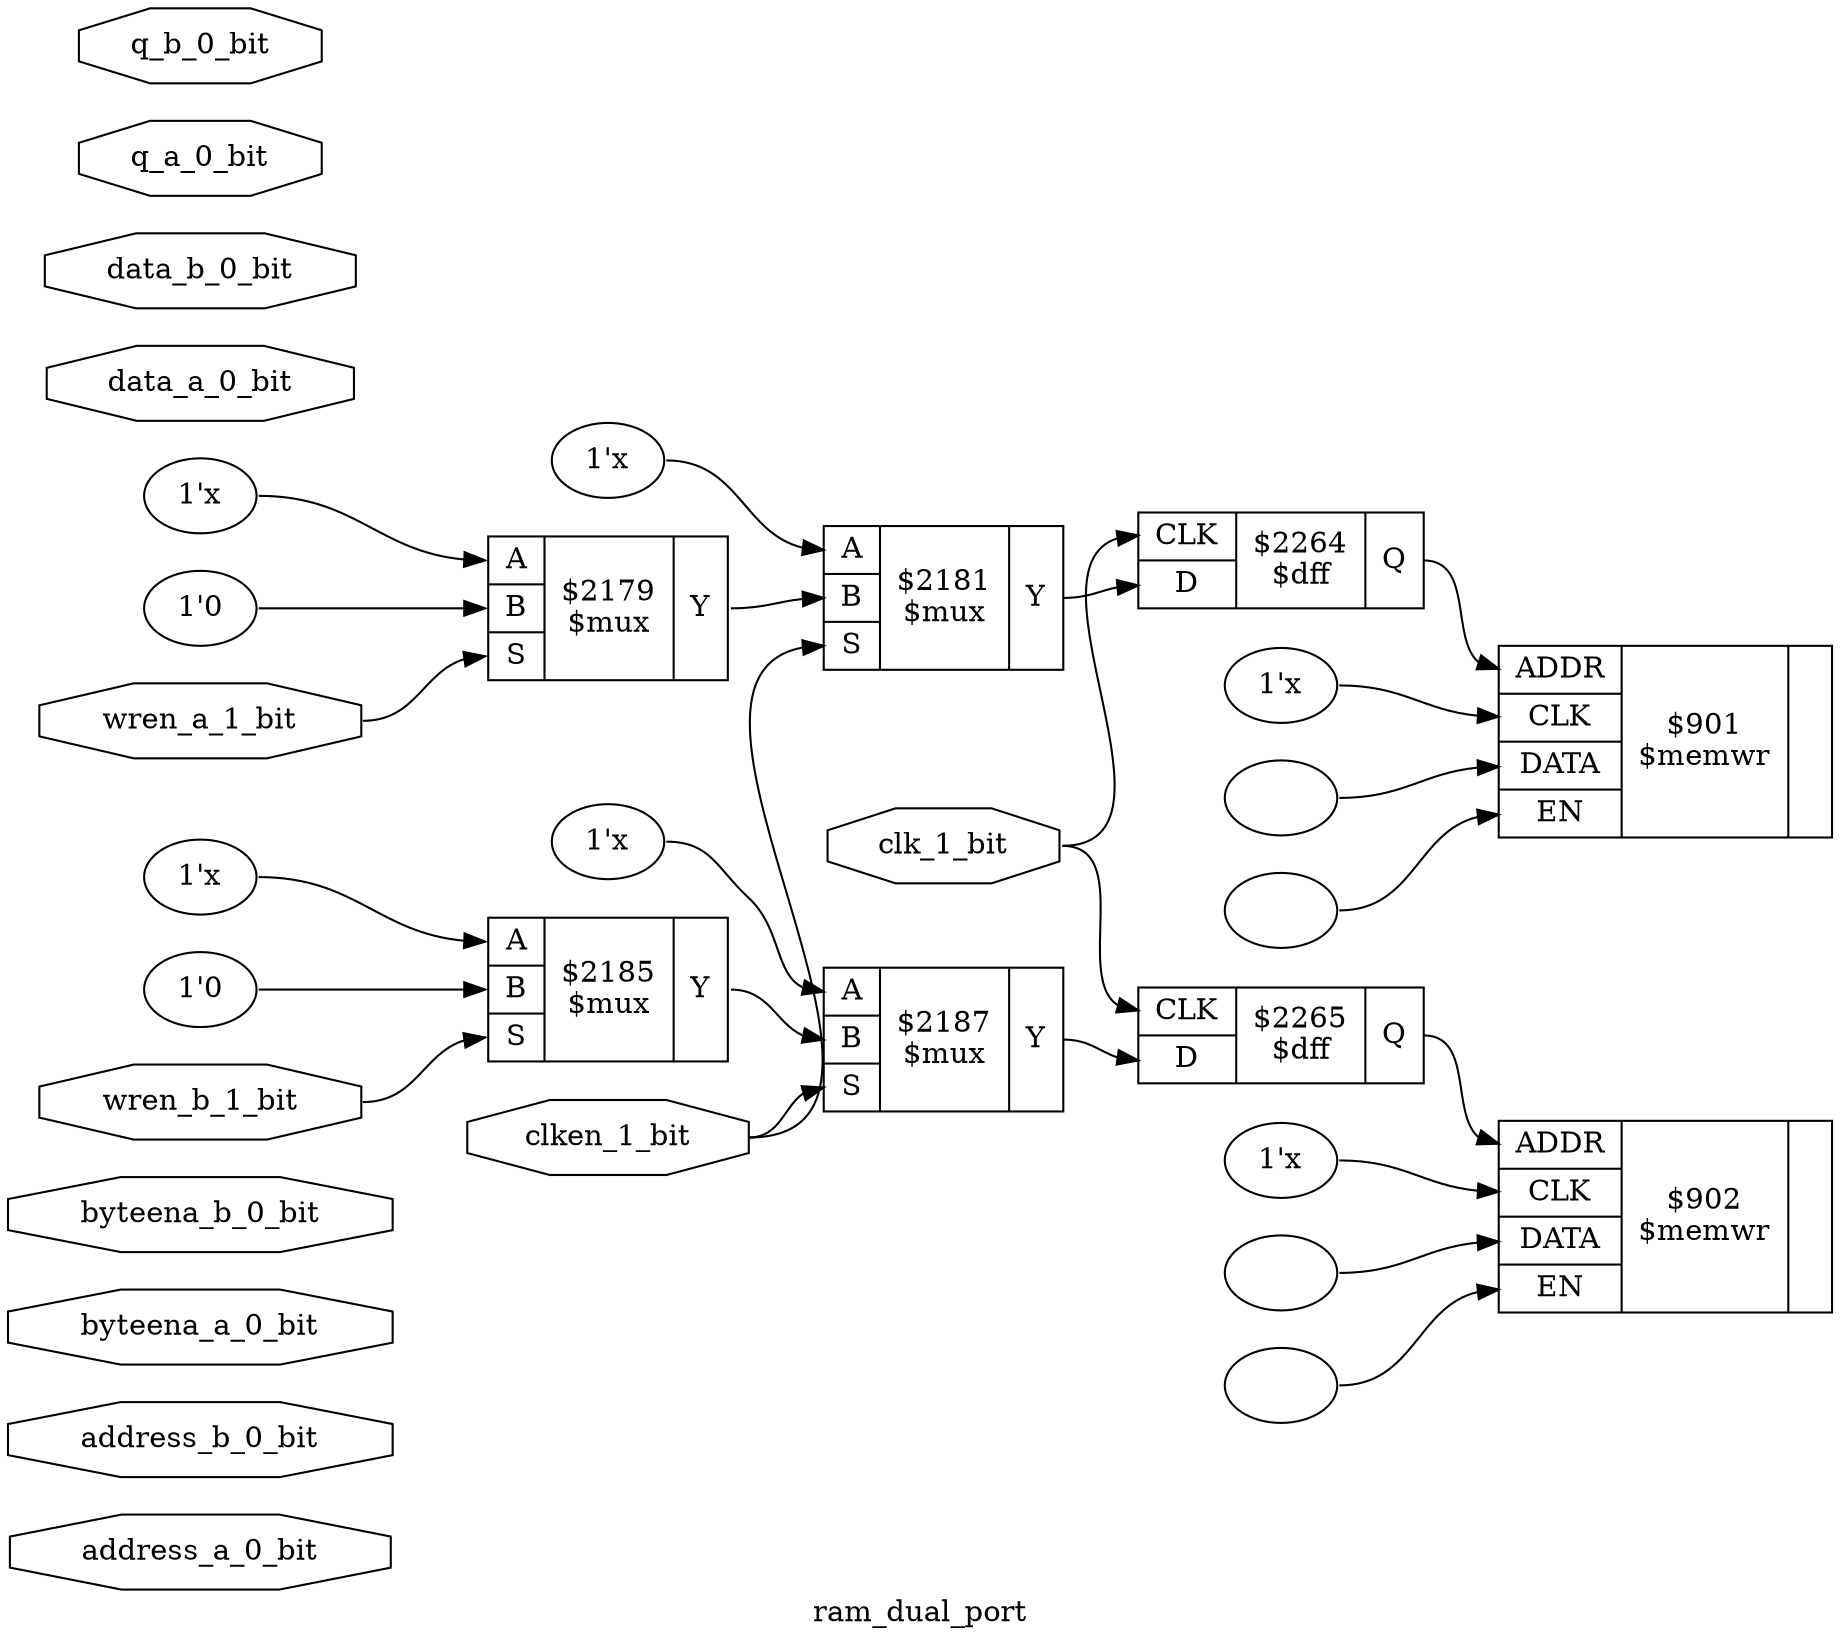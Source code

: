 digraph "ram_dual_port" {
label="ram_dual_port";
rankdir="LR";
remincross=true;
n8 [ shape=octagon, label="address_a_0_bit", color="black", fontcolor="black" ];
n9 [ shape=octagon, label="address_b_0_bit", color="black", fontcolor="black" ];
n10 [ shape=octagon, label="byteena_a_0_bit", color="black", fontcolor="black" ];
n11 [ shape=octagon, label="byteena_b_0_bit", color="black", fontcolor="black" ];
n12 [ shape=octagon, label="clk_1_bit", color="black", fontcolor="black" ];
n13 [ shape=octagon, label="clken_1_bit", color="black", fontcolor="black" ];
n14 [ shape=octagon, label="data_a_0_bit", color="black", fontcolor="black" ];
n15 [ shape=octagon, label="data_b_0_bit", color="black", fontcolor="black" ];
n16 [ shape=octagon, label="q_a_0_bit", color="black", fontcolor="black" ];
n17 [ shape=octagon, label="q_b_0_bit", color="black", fontcolor="black" ];
n18 [ shape=octagon, label="wren_a_1_bit", color="black", fontcolor="black" ];
n19 [ shape=octagon, label="wren_b_1_bit", color="black", fontcolor="black" ];
v0 [ label="1'x" ];
v1 [ label="" ];
v2 [ label="" ];
c24 [ shape=record, label="{{<p20> ADDR|<p21> CLK|<p22> DATA|<p23> EN}|$901\n$memwr|{}}" ];
v3 [ label="1'x" ];
v4 [ label="" ];
v5 [ label="" ];
c25 [ shape=record, label="{{<p20> ADDR|<p21> CLK|<p22> DATA|<p23> EN}|$902\n$memwr|{}}" ];
c28 [ shape=record, label="{{<p21> CLK|<p26> D}|$2264\n$dff|{<p27> Q}}" ];
c29 [ shape=record, label="{{<p21> CLK|<p26> D}|$2265\n$dff|{<p27> Q}}" ];
v6 [ label="1'x" ];
v7 [ label="1'0" ];
c34 [ shape=record, label="{{<p30> A|<p31> B|<p32> S}|$2179\n$mux|{<p33> Y}}" ];
v8 [ label="1'x" ];
c35 [ shape=record, label="{{<p30> A|<p31> B|<p32> S}|$2181\n$mux|{<p33> Y}}" ];
v9 [ label="1'x" ];
v10 [ label="1'0" ];
c36 [ shape=record, label="{{<p30> A|<p31> B|<p32> S}|$2185\n$mux|{<p33> Y}}" ];
v11 [ label="1'x" ];
c37 [ shape=record, label="{{<p30> A|<p31> B|<p32> S}|$2187\n$mux|{<p33> Y}}" ];
n12:e -> c28:p21:w [color="black", label=""];
n12:e -> c29:p21:w [color="black", label=""];
n13:e -> c35:p32:w [color="black", label=""];
n13:e -> c37:p32:w [color="black", label=""];
n18:e -> c34:p32:w [color="black", label=""];
n19:e -> c36:p32:w [color="black", label=""];
c35:p33:e -> c28:p26:w [color="black", label=""];
c37:p33:e -> c29:p26:w [color="black", label=""];
c28:p27:e -> c24:p20:w [color="black", label=""];
c29:p27:e -> c25:p20:w [color="black", label=""];
c34:p33:e -> c35:p31:w [color="black", label=""];
c36:p33:e -> c37:p31:w [color="black", label=""];
v0:e -> c24:p21:w [color="black", label=""];
v1:e -> c24:p22:w [color="black", label=""];
v10:e -> c36:p31:w [color="black", label=""];
v11:e -> c37:p30:w [color="black", label=""];
v2:e -> c24:p23:w [color="black", label=""];
v3:e -> c25:p21:w [color="black", label=""];
v4:e -> c25:p22:w [color="black", label=""];
v5:e -> c25:p23:w [color="black", label=""];
v6:e -> c34:p30:w [color="black", label=""];
v7:e -> c34:p31:w [color="black", label=""];
v8:e -> c35:p30:w [color="black", label=""];
v9:e -> c36:p30:w [color="black", label=""];
}
